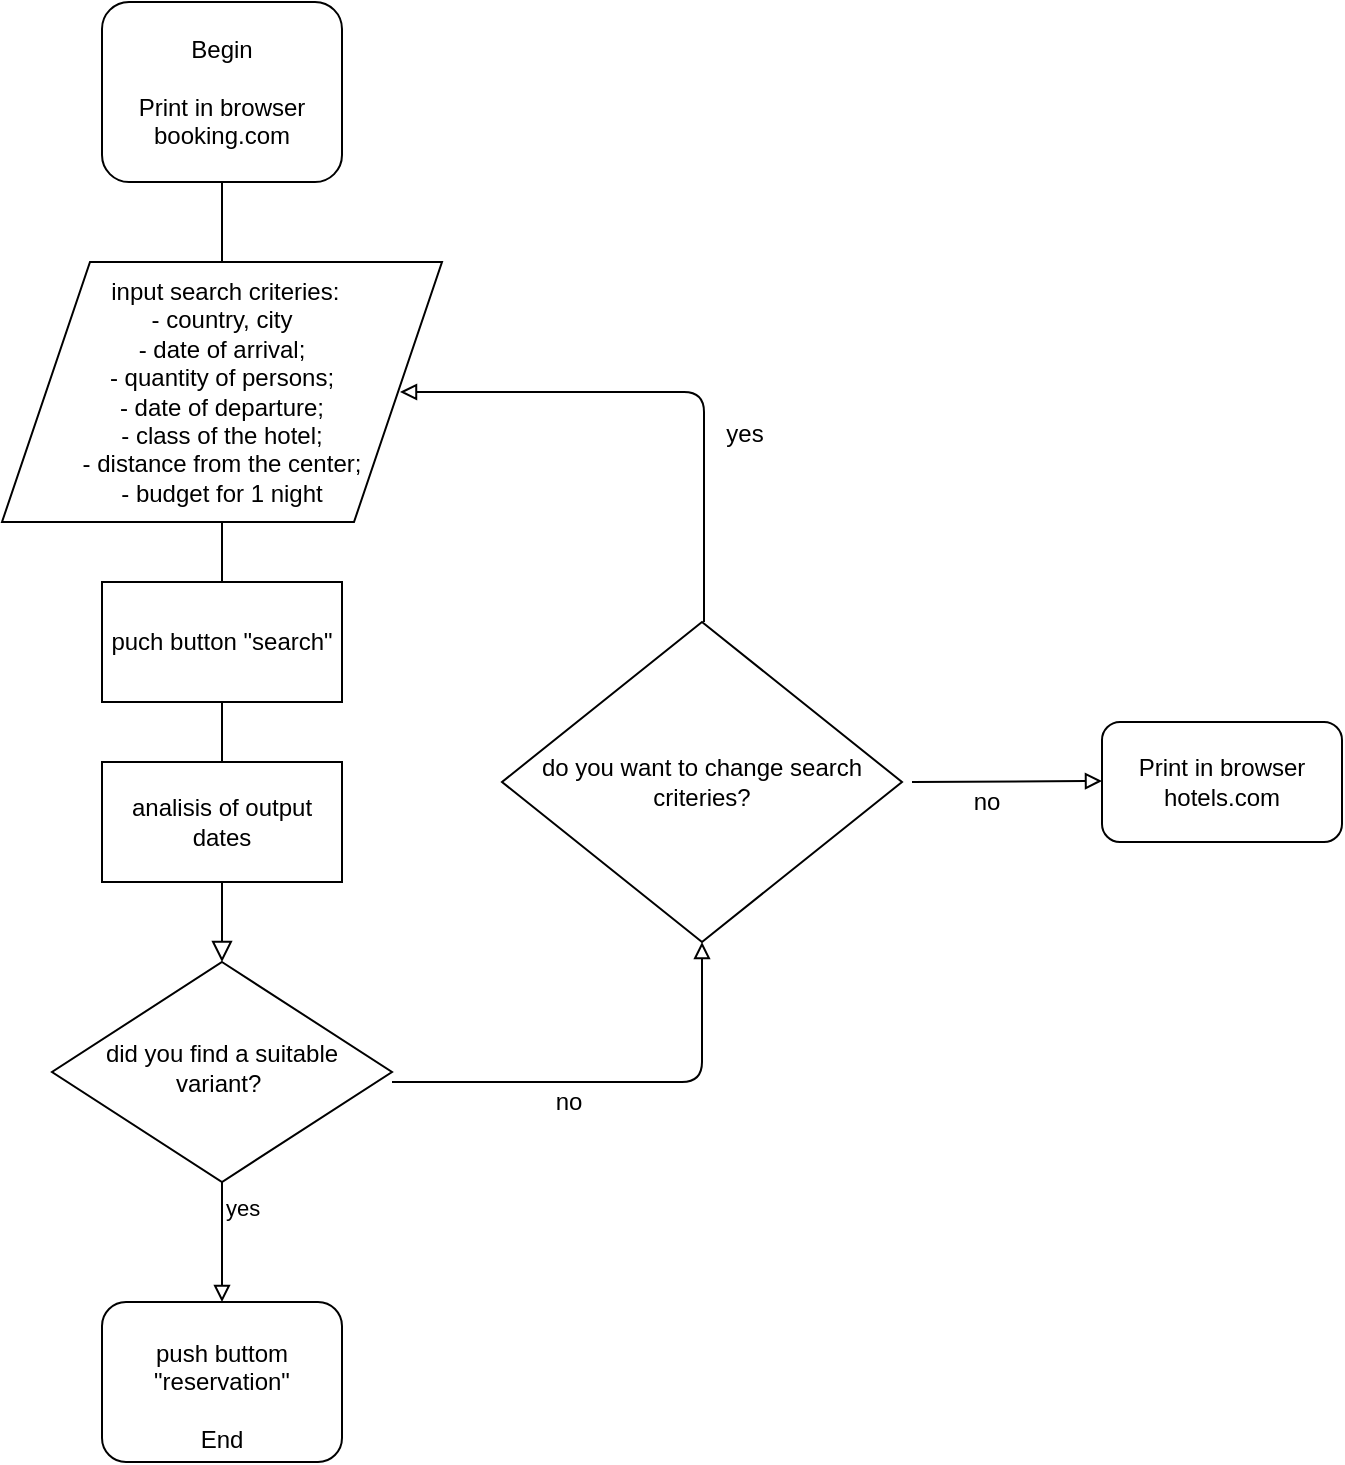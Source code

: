 <mxfile version="12.7.9" type="device"><diagram id="C5RBs43oDa-KdzZeNtuy" name="Page-1"><mxGraphModel dx="569" dy="355" grid="1" gridSize="10" guides="1" tooltips="1" connect="1" arrows="1" fold="1" page="1" pageScale="1" pageWidth="827" pageHeight="1169" math="0" shadow="0"><root><mxCell id="WIyWlLk6GJQsqaUBKTNV-0"/><mxCell id="WIyWlLk6GJQsqaUBKTNV-1" parent="WIyWlLk6GJQsqaUBKTNV-0"/><mxCell id="WIyWlLk6GJQsqaUBKTNV-3" value="Begin&lt;br&gt;&lt;br&gt;Print in browser booking.com" style="rounded=1;whiteSpace=wrap;html=1;fontSize=12;glass=0;strokeWidth=1;shadow=0;" parent="WIyWlLk6GJQsqaUBKTNV-1" vertex="1"><mxGeometry x="160" y="30" width="120" height="90" as="geometry"/></mxCell><mxCell id="WIyWlLk6GJQsqaUBKTNV-6" value="did you find a suitable variant?&amp;nbsp;" style="rhombus;whiteSpace=wrap;html=1;shadow=0;fontFamily=Helvetica;fontSize=12;align=center;strokeWidth=1;spacing=6;spacingTop=-4;" parent="WIyWlLk6GJQsqaUBKTNV-1" vertex="1"><mxGeometry x="135" y="510" width="170" height="110" as="geometry"/></mxCell><mxCell id="m-xccjQTXJmGOxzgIZcr-4" value="" style="rounded=0;html=1;jettySize=auto;orthogonalLoop=1;fontSize=11;endArrow=block;endFill=0;endSize=8;strokeWidth=1;shadow=0;labelBackgroundColor=none;edgeStyle=orthogonalEdgeStyle;" parent="WIyWlLk6GJQsqaUBKTNV-1" source="WIyWlLk6GJQsqaUBKTNV-3" edge="1"><mxGeometry relative="1" as="geometry"><mxPoint x="220" y="120" as="sourcePoint"/><mxPoint x="220" y="510" as="targetPoint"/></mxGeometry></mxCell><mxCell id="m-xccjQTXJmGOxzgIZcr-5" value="&lt;span style=&quot;white-space: normal&quot;&gt;&amp;nbsp;input search criteries:&lt;/span&gt;&lt;br style=&quot;white-space: normal&quot;&gt;&lt;span style=&quot;white-space: normal&quot;&gt;- country, city&lt;/span&gt;&lt;br style=&quot;white-space: normal&quot;&gt;&lt;span style=&quot;white-space: normal&quot;&gt;- date of arrival;&lt;br&gt;&lt;/span&gt;- quantity of persons;&lt;br style=&quot;white-space: normal&quot;&gt;&lt;span style=&quot;white-space: normal&quot;&gt;- date of departure;&lt;/span&gt;&lt;br style=&quot;white-space: normal&quot;&gt;&lt;span style=&quot;white-space: normal&quot;&gt;- class of the hotel;&lt;/span&gt;&lt;br style=&quot;white-space: normal&quot;&gt;&lt;span style=&quot;white-space: normal&quot;&gt;- distance from the center;&lt;/span&gt;&lt;br style=&quot;white-space: normal&quot;&gt;&lt;span style=&quot;white-space: normal&quot;&gt;- budget for 1 night&lt;/span&gt;" style="shape=parallelogram;perimeter=parallelogramPerimeter;whiteSpace=wrap;html=1;" parent="WIyWlLk6GJQsqaUBKTNV-1" vertex="1"><mxGeometry x="110" y="160" width="220" height="130" as="geometry"/></mxCell><mxCell id="m-xccjQTXJmGOxzgIZcr-6" value="&lt;span style=&quot;white-space: normal&quot;&gt;puch button &quot;search&quot;&lt;/span&gt;" style="rounded=0;whiteSpace=wrap;html=1;" parent="WIyWlLk6GJQsqaUBKTNV-1" vertex="1"><mxGeometry x="160" y="320" width="120" height="60" as="geometry"/></mxCell><mxCell id="m-xccjQTXJmGOxzgIZcr-8" value="analisis of output dates" style="rounded=0;whiteSpace=wrap;html=1;" parent="WIyWlLk6GJQsqaUBKTNV-1" vertex="1"><mxGeometry x="160" y="410" width="120" height="60" as="geometry"/></mxCell><mxCell id="m-xccjQTXJmGOxzgIZcr-14" value="yes" style="endArrow=block;endFill=0;html=1;edgeStyle=orthogonalEdgeStyle;align=left;verticalAlign=top;exitX=0.5;exitY=1;exitDx=0;exitDy=0;" parent="WIyWlLk6GJQsqaUBKTNV-1" source="WIyWlLk6GJQsqaUBKTNV-6" edge="1"><mxGeometry x="-1" relative="1" as="geometry"><mxPoint x="220" y="630" as="sourcePoint"/><mxPoint x="220" y="680" as="targetPoint"/><Array as="points"><mxPoint x="220" y="665"/></Array></mxGeometry></mxCell><mxCell id="m-xccjQTXJmGOxzgIZcr-16" value="&lt;br&gt;push buttom &quot;reservation&quot;&lt;br&gt;&lt;br&gt;End &lt;br&gt;" style="rounded=1;whiteSpace=wrap;html=1;" parent="WIyWlLk6GJQsqaUBKTNV-1" vertex="1"><mxGeometry x="160" y="680" width="120" height="80" as="geometry"/></mxCell><mxCell id="c-cQzDrQfZoXaRce9Cvv-0" value="do you want to change search criteries?&lt;br&gt;" style="rhombus;whiteSpace=wrap;html=1;" parent="WIyWlLk6GJQsqaUBKTNV-1" vertex="1"><mxGeometry x="360" y="340" width="200" height="160" as="geometry"/></mxCell><mxCell id="c-cQzDrQfZoXaRce9Cvv-3" value="" style="edgeStyle=segmentEdgeStyle;endArrow=block;html=1;entryX=0.5;entryY=1;entryDx=0;entryDy=0;endFill=0;" parent="WIyWlLk6GJQsqaUBKTNV-1" target="c-cQzDrQfZoXaRce9Cvv-0" edge="1"><mxGeometry width="50" height="50" relative="1" as="geometry"><mxPoint x="305" y="570" as="sourcePoint"/><mxPoint x="460" y="510" as="targetPoint"/><Array as="points"><mxPoint x="460" y="570"/></Array></mxGeometry></mxCell><mxCell id="c-cQzDrQfZoXaRce9Cvv-7" value="no" style="text;html=1;align=center;verticalAlign=middle;resizable=0;points=[];labelBackgroundColor=#ffffff;" parent="c-cQzDrQfZoXaRce9Cvv-3" vertex="1" connectable="0"><mxGeometry x="-0.218" relative="1" as="geometry"><mxPoint y="10" as="offset"/></mxGeometry></mxCell><mxCell id="c-cQzDrQfZoXaRce9Cvv-9" value="" style="edgeStyle=segmentEdgeStyle;endArrow=block;html=1;endFill=0;" parent="WIyWlLk6GJQsqaUBKTNV-1" edge="1"><mxGeometry width="50" height="50" relative="1" as="geometry"><mxPoint x="461" y="340" as="sourcePoint"/><mxPoint x="309" y="225" as="targetPoint"/><Array as="points"><mxPoint x="461" y="340"/><mxPoint x="461" y="225"/></Array></mxGeometry></mxCell><mxCell id="c-cQzDrQfZoXaRce9Cvv-10" value="yes" style="text;html=1;align=center;verticalAlign=middle;resizable=0;points=[];labelBackgroundColor=#ffffff;" parent="c-cQzDrQfZoXaRce9Cvv-9" vertex="1" connectable="0"><mxGeometry x="-0.218" relative="1" as="geometry"><mxPoint x="20" y="10" as="offset"/></mxGeometry></mxCell><mxCell id="c-cQzDrQfZoXaRce9Cvv-11" value="" style="endArrow=classic;html=1;strokeColor=#FFFFFF;" parent="WIyWlLk6GJQsqaUBKTNV-1" edge="1"><mxGeometry width="50" height="50" relative="1" as="geometry"><mxPoint x="720" y="660" as="sourcePoint"/><mxPoint x="770" y="610" as="targetPoint"/><Array as="points"><mxPoint x="750" y="640"/></Array></mxGeometry></mxCell><mxCell id="c-cQzDrQfZoXaRce9Cvv-12" value="" style="edgeStyle=segmentEdgeStyle;endArrow=block;html=1;endFill=0;" parent="WIyWlLk6GJQsqaUBKTNV-1" edge="1"><mxGeometry width="50" height="50" relative="1" as="geometry"><mxPoint x="565" y="420" as="sourcePoint"/><mxPoint x="660" y="419.5" as="targetPoint"/><Array as="points"><mxPoint x="660" y="419.5"/></Array></mxGeometry></mxCell><mxCell id="c-cQzDrQfZoXaRce9Cvv-13" value="no" style="text;html=1;align=center;verticalAlign=middle;resizable=0;points=[];labelBackgroundColor=#ffffff;" parent="c-cQzDrQfZoXaRce9Cvv-12" vertex="1" connectable="0"><mxGeometry x="-0.218" relative="1" as="geometry"><mxPoint y="10" as="offset"/></mxGeometry></mxCell><mxCell id="c-cQzDrQfZoXaRce9Cvv-15" value="Print in browser&lt;br&gt;hotels.com" style="rounded=1;whiteSpace=wrap;html=1;" parent="WIyWlLk6GJQsqaUBKTNV-1" vertex="1"><mxGeometry x="660" y="390" width="120" height="60" as="geometry"/></mxCell></root></mxGraphModel></diagram></mxfile>